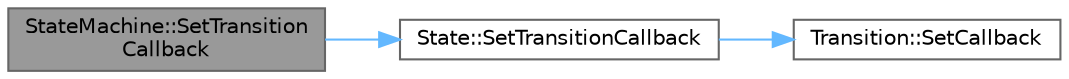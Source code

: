 digraph "StateMachine::SetTransitionCallback"
{
 // LATEX_PDF_SIZE
  bgcolor="transparent";
  edge [fontname=Helvetica,fontsize=10,labelfontname=Helvetica,labelfontsize=10];
  node [fontname=Helvetica,fontsize=10,shape=box,height=0.2,width=0.4];
  rankdir="LR";
  Node1 [id="Node000001",label="StateMachine::SetTransition\lCallback",height=0.2,width=0.4,color="gray40", fillcolor="grey60", style="filled", fontcolor="black",tooltip="Changes (or resets to default -a printf-) a transition's callback."];
  Node1 -> Node2 [id="edge1_Node000001_Node000002",color="steelblue1",style="solid",tooltip=" "];
  Node2 [id="Node000002",label="State::SetTransitionCallback",height=0.2,width=0.4,color="grey40", fillcolor="white", style="filled",URL="$class_state.html#a6a338d3f16aed2a9e34bfe366f45a8a4",tooltip="Modifies an existing transition's callback."];
  Node2 -> Node3 [id="edge2_Node000002_Node000003",color="steelblue1",style="solid",tooltip=" "];
  Node3 [id="Node000003",label="Transition::SetCallback",height=0.2,width=0.4,color="grey40", fillcolor="white", style="filled",URL="$class_transition.html#a2c3cf207d78732bb24c6b7d62d956c32",tooltip=" "];
}
